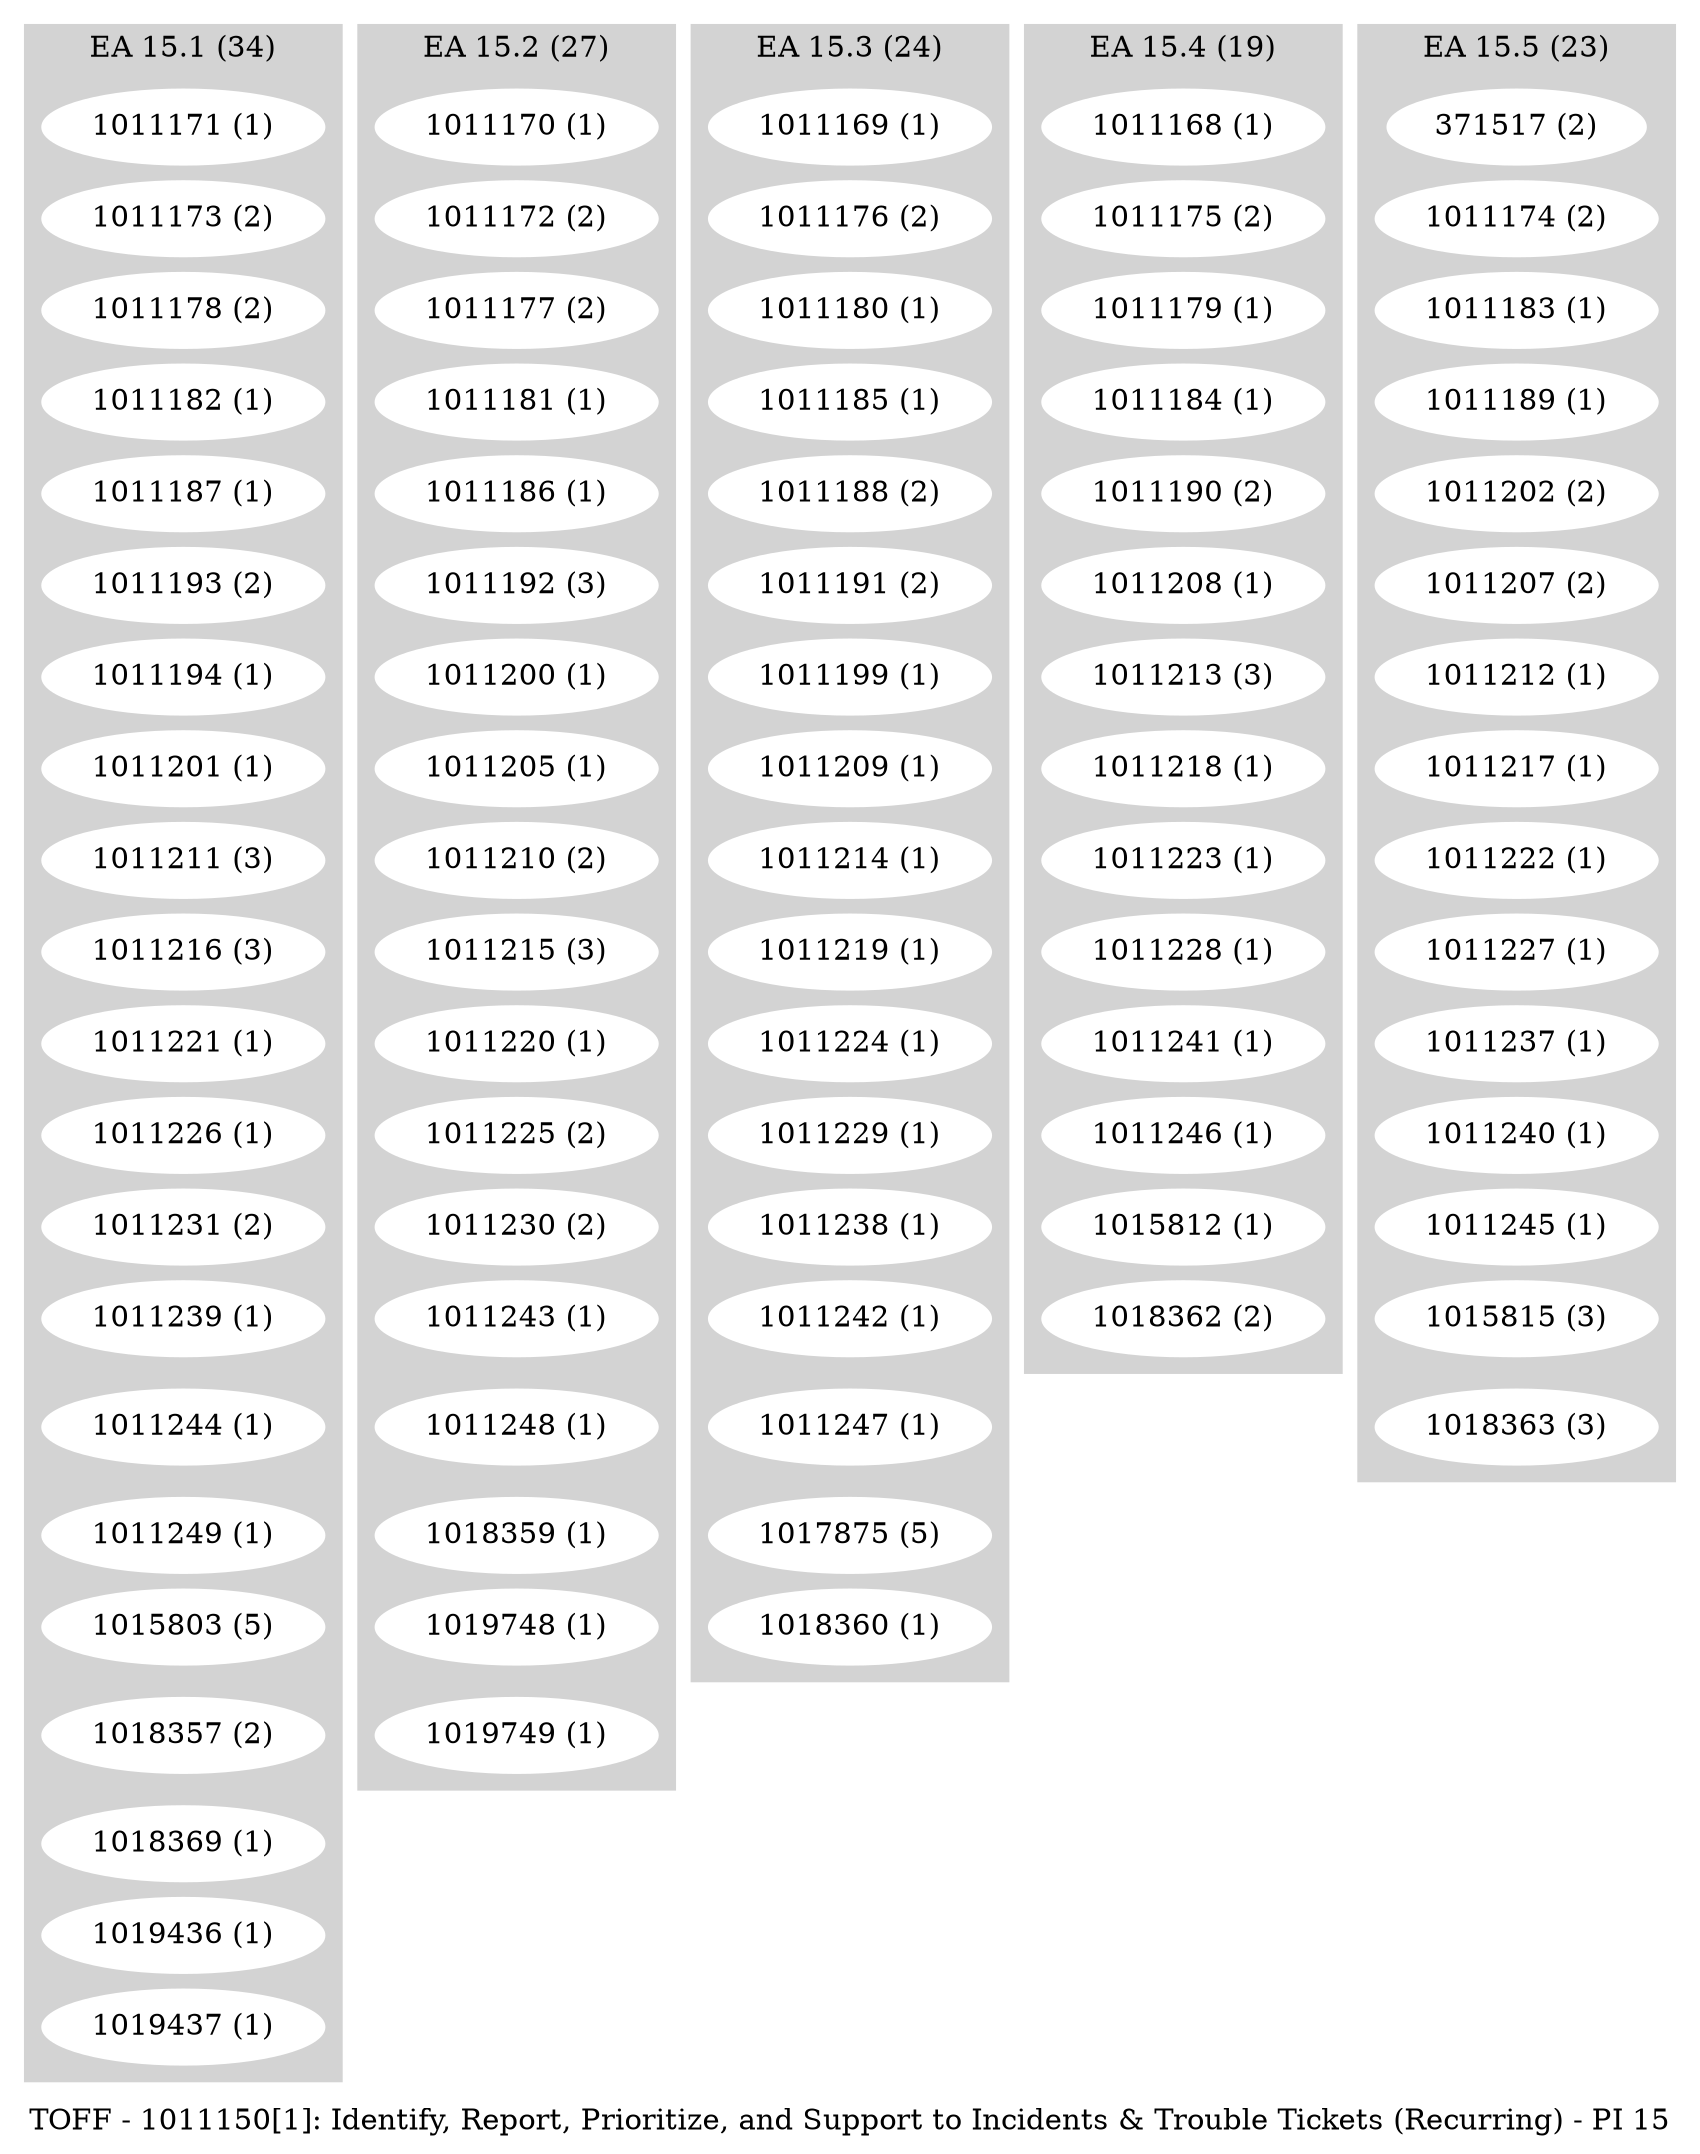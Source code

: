 digraph G {
    label = "TOFF - 1011150[1]: Identify, Report, Prioritize, and Support to Incidents & Trouble Tickets (Recurring) - PI 15";
    ranksep = .1
    subgraph cluster_1 {
        style=filled;
        color=lightgrey;
        node [style=filled,color=white];
        "1011171 (1)" ->       
        "1011173 (2)" ->       
        "1011178 (2)" ->       
        "1011182 (1)" ->       
        "1011187 (1)" ->       
        "1011193 (2)" ->       
        "1011194 (1)" ->       
        "1011201 (1)" ->       
        "1011211 (3)" ->       
        "1011216 (3)" ->       
        "1011221 (1)" ->       
        "1011226 (1)" ->       
        "1011231 (2)" ->       
        "1011239 (1)" ->       
        "1011244 (1)" ->       
        "1011249 (1)" ->       
        "1015803 (5)" ->       
        "1018357 (2)" ->       
        "1018369 (1)" ->       
        "1019436 (1)" ->       
        "1019437 (1)"
        [style=invis];
        label = "EA 15.1 (34)";
    }
    subgraph cluster_2 {
        style=filled;
        color=lightgrey;
        node [style=filled,color=white];
        "1011170 (1)" ->       
        "1011172 (2)" ->       
        "1011177 (2)" ->       
        "1011181 (1)" ->       
        "1011186 (1)" ->       
        "1011192 (3)" ->       
        "1011200 (1)" ->       
        "1011205 (1)" ->       
        "1011210 (2)" ->       
        "1011215 (3)" ->       
        "1011220 (1)" ->       
        "1011225 (2)" ->       
        "1011230 (2)" ->       
        "1011243 (1)" ->       
        "1011248 (1)" ->       
        "1018359 (1)" ->       
        "1019748 (1)" ->       
        "1019749 (1)"
        [style=invis];
        label = "EA 15.2 (27)";
    }
    subgraph cluster_3 {
        style=filled;
        color=lightgrey;
        node [style=filled,color=white];
        "1011169 (1)" ->       
        "1011176 (2)" ->       
        "1011180 (1)" ->       
        "1011185 (1)" ->       
        "1011188 (2)" ->       
        "1011191 (2)" ->       
        "1011199 (1)" ->       
        "1011209 (1)" ->       
        "1011214 (1)" ->       
        "1011219 (1)" ->       
        "1011224 (1)" ->       
        "1011229 (1)" ->       
        "1011238 (1)" ->       
        "1011242 (1)" ->       
        "1011247 (1)" ->       
        "1017875 (5)" ->       
        "1018360 (1)"
        [style=invis];
        label = "EA 15.3 (24)";
    }
    subgraph cluster_4 {
        style=filled;
        color=lightgrey;
        node [style=filled,color=white];
        "1011168 (1)" ->       
        "1011175 (2)" ->       
        "1011179 (1)" ->       
        "1011184 (1)" ->       
        "1011190 (2)" ->       
        "1011208 (1)" ->       
        "1011213 (3)" ->       
        "1011218 (1)" ->       
        "1011223 (1)" ->       
        "1011228 (1)" ->       
        "1011241 (1)" ->       
        "1011246 (1)" ->       
        "1015812 (1)" ->       
        "1018362 (2)"
        [style=invis];
        label = "EA 15.4 (19)";
    }
    subgraph cluster_5 {
        style=filled;
        color=lightgrey;
        node [style=filled,color=white];
        "371517 (2)" ->       
        "1011174 (2)" ->       
        "1011183 (1)" ->       
        "1011189 (1)" ->       
        "1011202 (2)" ->       
        "1011207 (2)" ->       
        "1011212 (1)" ->       
        "1011217 (1)" ->       
        "1011222 (1)" ->       
        "1011227 (1)" ->       
        "1011237 (1)" ->       
        "1011240 (1)" ->       
        "1011245 (1)" ->       
        "1015815 (3)" ->       
        "1018363 (3)"
        [style=invis];
        label = "EA 15.5 (23)";
    }
}
